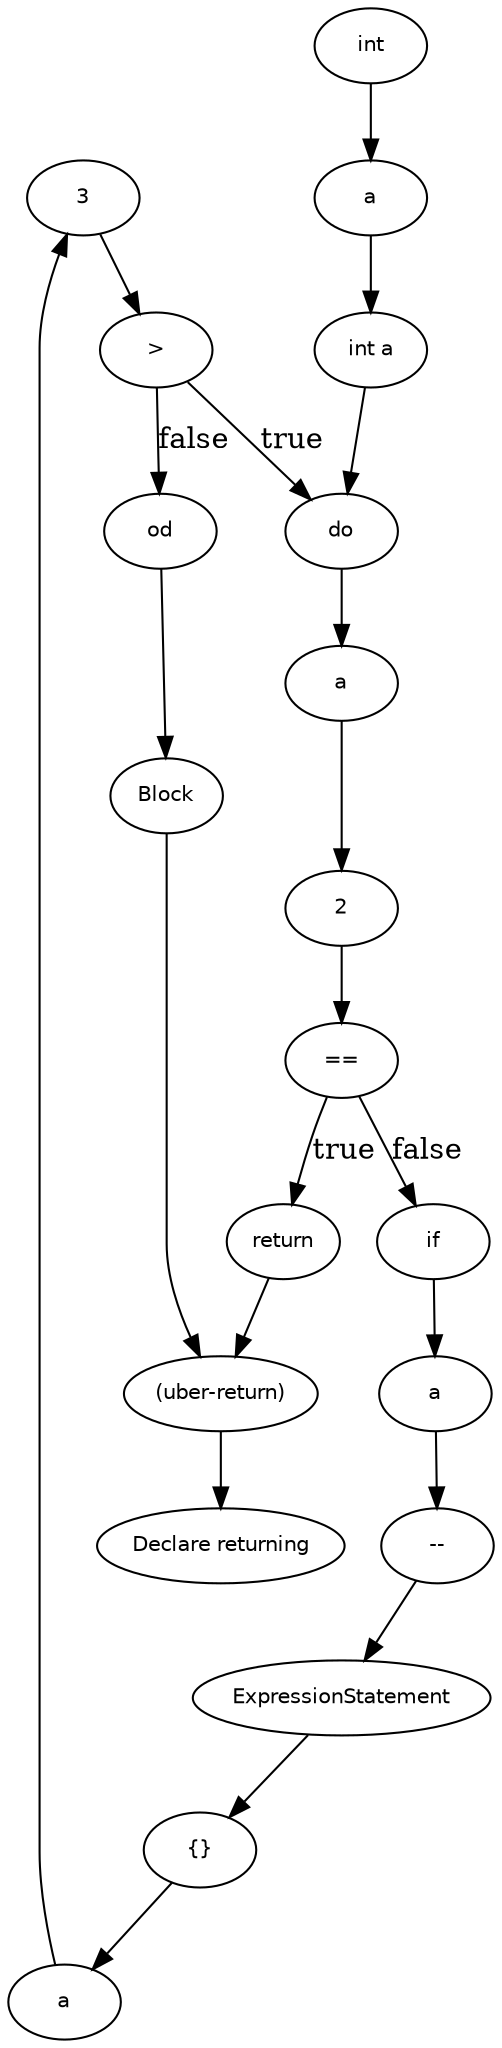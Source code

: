 digraph returning {
  19 [
    label = 3,
    fontname = Helvetica,
    fontsize = 10
  ];
  18 [
    label = a,
    fontname = Helvetica,
    fontsize = 10
  ];
  17 [
    label = ">",
    fontname = Helvetica,
    fontsize = 10
  ];
  16 [
    label = a,
    fontname = Helvetica,
    fontsize = 10
  ];
  15 [
    label = "--",
    fontname = Helvetica,
    fontsize = 10
  ];
  14 [
    label = ExpressionStatement,
    fontname = Helvetica,
    fontsize = 10
  ];
  13 [
    label = return,
    fontname = Helvetica,
    fontsize = 10
  ];
  12 [
    label = 2,
    fontname = Helvetica,
    fontsize = 10
  ];
  11 [
    label = a,
    fontname = Helvetica,
    fontsize = 10
  ];
  10 [
    label = "==",
    fontname = Helvetica,
    fontsize = 10
  ];
  9 [
    label = if,
    fontname = Helvetica,
    fontsize = 10
  ];
  8 [
    label = "{}",
    fontname = Helvetica,
    fontsize = 10
  ];
  7 [
    label = od,
    fontname = Helvetica,
    fontsize = 10
  ];
  6 [
    label = do,
    fontname = Helvetica,
    fontsize = 10
  ];
  5 [
    label = a,
    fontname = Helvetica,
    fontsize = 10
  ];
  4 [
    label = int,
    fontname = Helvetica,
    fontsize = 10
  ];
  3 [
    label = "int a",
    fontname = Helvetica,
    fontsize = 10
  ];
  2 [
    label = "(uber-return)",
    fontname = Helvetica,
    fontsize = 10
  ];
  0 [
    label = "Declare returning",
    fontname = Helvetica,
    fontsize = 10
  ];
  20 [
    label = Block,
    fontname = Helvetica,
    fontsize = 10
  ];
  10 -> 9 [
    label = false
  ];
  4 -> 5 [
    label = ""
  ];
  19 -> 17 [
    label = ""
  ];
  3 -> 6 [
    label = ""
  ];
  14 -> 8 [
    label = ""
  ];
  18 -> 19 [
    label = ""
  ];
  5 -> 3 [
    label = ""
  ];
  8 -> 18 [
    label = ""
  ];
  20 -> 2 [
    label = ""
  ];
  7 -> 20 [
    label = ""
  ];
  12 -> 10 [
    label = ""
  ];
  11 -> 12 [
    label = ""
  ];
  17 -> 7 [
    label = false
  ];
  6 -> 11 [
    label = ""
  ];
  15 -> 14 [
    label = ""
  ];
  2 -> 0 [
    label = ""
  ];
  16 -> 15 [
    label = ""
  ];
  13 -> 2 [
    label = ""
  ];
  17 -> 6 [
    label = true
  ];
  9 -> 16 [
    label = ""
  ];
  10 -> 13 [
    label = true
  ];
}
